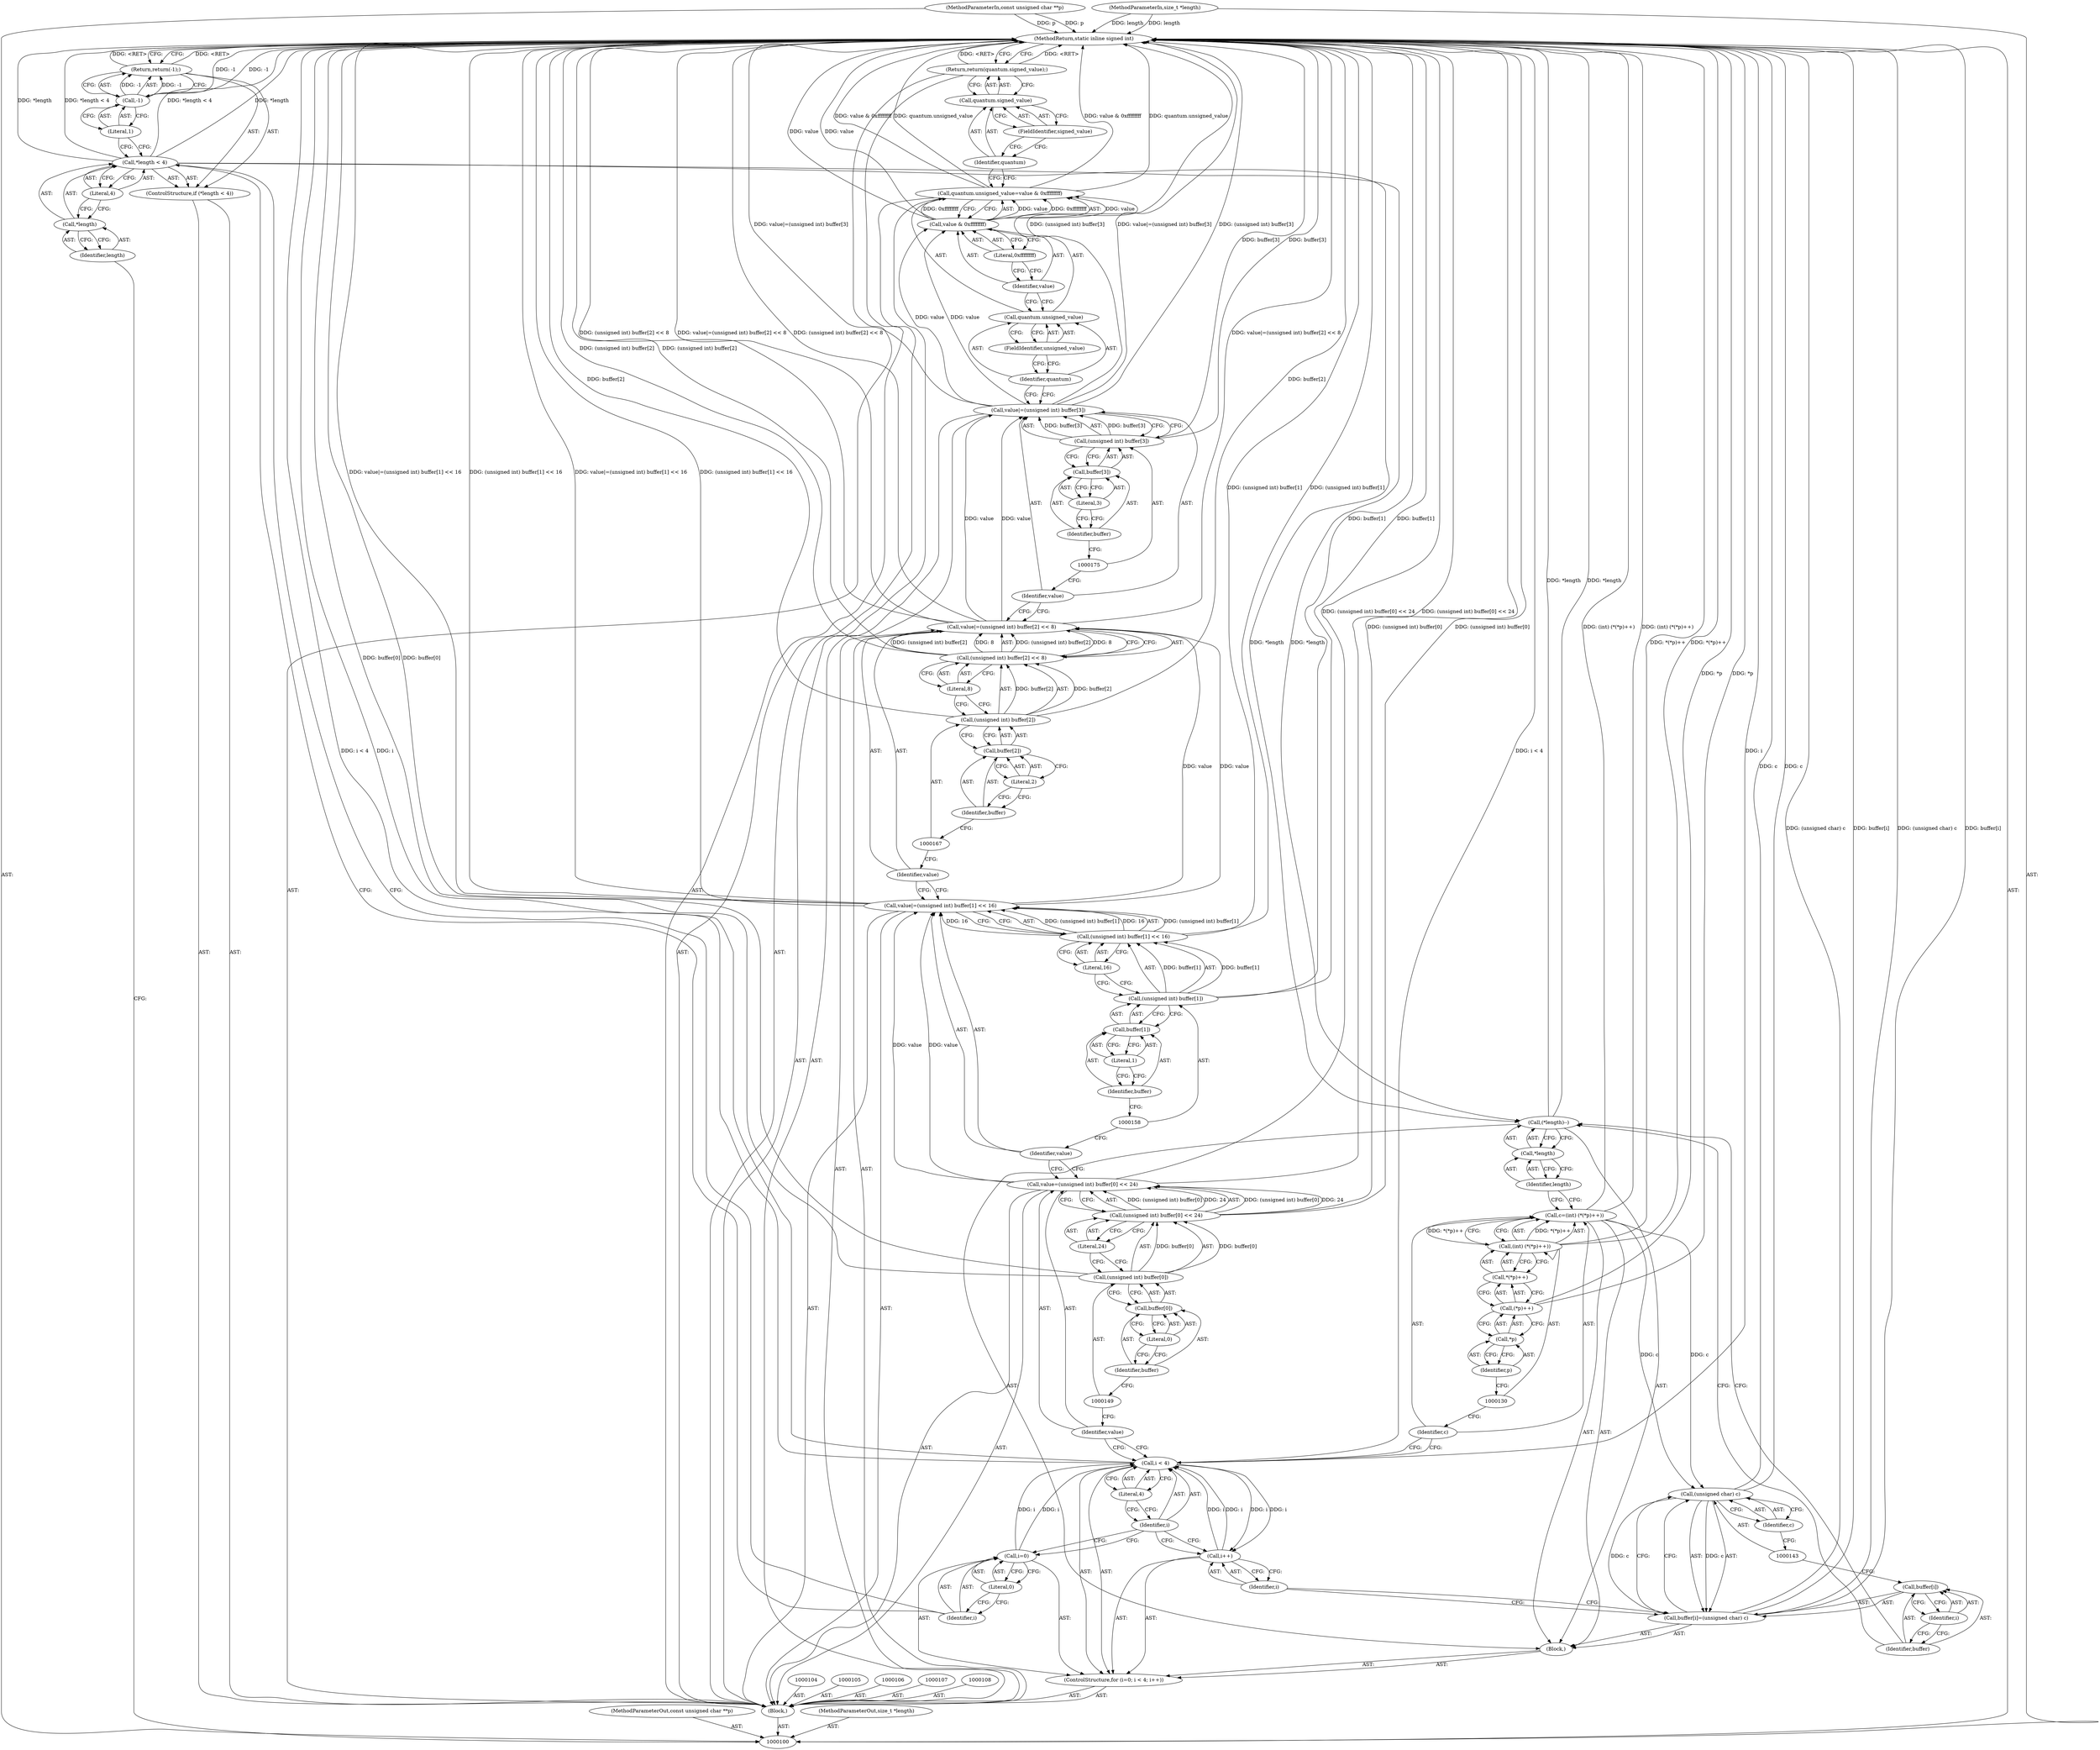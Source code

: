 digraph "0_ImageMagick_d8ab7f046587f2e9f734b687ba7e6e10147c294b_6" {
"1000190" [label="(MethodReturn,static inline signed int)"];
"1000101" [label="(MethodParameterIn,const unsigned char **p)"];
"1000258" [label="(MethodParameterOut,const unsigned char **p)"];
"1000102" [label="(MethodParameterIn,size_t *length)"];
"1000259" [label="(MethodParameterOut,size_t *length)"];
"1000113" [label="(Literal,4)"];
"1000109" [label="(ControlStructure,if (*length < 4))"];
"1000110" [label="(Call,*length < 4)"];
"1000111" [label="(Call,*length)"];
"1000112" [label="(Identifier,length)"];
"1000115" [label="(Call,-1)"];
"1000116" [label="(Literal,1)"];
"1000114" [label="(Return,return(-1);)"];
"1000121" [label="(Call,i < 4)"];
"1000122" [label="(Identifier,i)"];
"1000123" [label="(Literal,4)"];
"1000124" [label="(Call,i++)"];
"1000125" [label="(Identifier,i)"];
"1000117" [label="(ControlStructure,for (i=0; i < 4; i++))"];
"1000118" [label="(Call,i=0)"];
"1000119" [label="(Identifier,i)"];
"1000120" [label="(Literal,0)"];
"1000126" [label="(Block,)"];
"1000131" [label="(Call,*(*p)++)"];
"1000132" [label="(Call,(*p)++)"];
"1000133" [label="(Call,*p)"];
"1000134" [label="(Identifier,p)"];
"1000127" [label="(Call,c=(int) (*(*p)++))"];
"1000128" [label="(Identifier,c)"];
"1000129" [label="(Call,(int) (*(*p)++))"];
"1000103" [label="(Block,)"];
"1000135" [label="(Call,(*length)--)"];
"1000136" [label="(Call,*length)"];
"1000137" [label="(Identifier,length)"];
"1000141" [label="(Identifier,i)"];
"1000142" [label="(Call,(unsigned char) c)"];
"1000144" [label="(Identifier,c)"];
"1000138" [label="(Call,buffer[i]=(unsigned char) c)"];
"1000139" [label="(Call,buffer[i])"];
"1000140" [label="(Identifier,buffer)"];
"1000145" [label="(Call,value=(unsigned int) buffer[0] << 24)"];
"1000146" [label="(Identifier,value)"];
"1000150" [label="(Call,buffer[0])"];
"1000151" [label="(Identifier,buffer)"];
"1000152" [label="(Literal,0)"];
"1000153" [label="(Literal,24)"];
"1000147" [label="(Call,(unsigned int) buffer[0] << 24)"];
"1000148" [label="(Call,(unsigned int) buffer[0])"];
"1000154" [label="(Call,value|=(unsigned int) buffer[1] << 16)"];
"1000155" [label="(Identifier,value)"];
"1000159" [label="(Call,buffer[1])"];
"1000160" [label="(Identifier,buffer)"];
"1000161" [label="(Literal,1)"];
"1000162" [label="(Literal,16)"];
"1000156" [label="(Call,(unsigned int) buffer[1] << 16)"];
"1000157" [label="(Call,(unsigned int) buffer[1])"];
"1000163" [label="(Call,value|=(unsigned int) buffer[2] << 8)"];
"1000164" [label="(Identifier,value)"];
"1000168" [label="(Call,buffer[2])"];
"1000169" [label="(Identifier,buffer)"];
"1000170" [label="(Literal,2)"];
"1000171" [label="(Literal,8)"];
"1000165" [label="(Call,(unsigned int) buffer[2] << 8)"];
"1000166" [label="(Call,(unsigned int) buffer[2])"];
"1000172" [label="(Call,value|=(unsigned int) buffer[3])"];
"1000173" [label="(Identifier,value)"];
"1000176" [label="(Call,buffer[3])"];
"1000177" [label="(Identifier,buffer)"];
"1000178" [label="(Literal,3)"];
"1000174" [label="(Call,(unsigned int) buffer[3])"];
"1000182" [label="(FieldIdentifier,unsigned_value)"];
"1000179" [label="(Call,quantum.unsigned_value=value & 0xffffffff)"];
"1000180" [label="(Call,quantum.unsigned_value)"];
"1000181" [label="(Identifier,quantum)"];
"1000183" [label="(Call,value & 0xffffffff)"];
"1000184" [label="(Identifier,value)"];
"1000185" [label="(Literal,0xffffffff)"];
"1000187" [label="(Call,quantum.signed_value)"];
"1000188" [label="(Identifier,quantum)"];
"1000189" [label="(FieldIdentifier,signed_value)"];
"1000186" [label="(Return,return(quantum.signed_value);)"];
"1000190" -> "1000100"  [label="AST: "];
"1000190" -> "1000114"  [label="CFG: "];
"1000190" -> "1000186"  [label="CFG: "];
"1000186" -> "1000190"  [label="DDG: <RET>"];
"1000114" -> "1000190"  [label="DDG: <RET>"];
"1000157" -> "1000190"  [label="DDG: buffer[1]"];
"1000166" -> "1000190"  [label="DDG: buffer[2]"];
"1000156" -> "1000190"  [label="DDG: (unsigned int) buffer[1]"];
"1000154" -> "1000190"  [label="DDG: value|=(unsigned int) buffer[1] << 16"];
"1000154" -> "1000190"  [label="DDG: (unsigned int) buffer[1] << 16"];
"1000148" -> "1000190"  [label="DDG: buffer[0]"];
"1000163" -> "1000190"  [label="DDG: value|=(unsigned int) buffer[2] << 8"];
"1000163" -> "1000190"  [label="DDG: (unsigned int) buffer[2] << 8"];
"1000172" -> "1000190"  [label="DDG: (unsigned int) buffer[3]"];
"1000172" -> "1000190"  [label="DDG: value|=(unsigned int) buffer[3]"];
"1000138" -> "1000190"  [label="DDG: (unsigned char) c"];
"1000138" -> "1000190"  [label="DDG: buffer[i]"];
"1000165" -> "1000190"  [label="DDG: (unsigned int) buffer[2]"];
"1000183" -> "1000190"  [label="DDG: value"];
"1000127" -> "1000190"  [label="DDG: (int) (*(*p)++)"];
"1000142" -> "1000190"  [label="DDG: c"];
"1000115" -> "1000190"  [label="DDG: -1"];
"1000121" -> "1000190"  [label="DDG: i < 4"];
"1000121" -> "1000190"  [label="DDG: i"];
"1000179" -> "1000190"  [label="DDG: quantum.unsigned_value"];
"1000179" -> "1000190"  [label="DDG: value & 0xffffffff"];
"1000147" -> "1000190"  [label="DDG: (unsigned int) buffer[0]"];
"1000174" -> "1000190"  [label="DDG: buffer[3]"];
"1000132" -> "1000190"  [label="DDG: *p"];
"1000102" -> "1000190"  [label="DDG: length"];
"1000101" -> "1000190"  [label="DDG: p"];
"1000110" -> "1000190"  [label="DDG: *length < 4"];
"1000110" -> "1000190"  [label="DDG: *length"];
"1000135" -> "1000190"  [label="DDG: *length"];
"1000145" -> "1000190"  [label="DDG: (unsigned int) buffer[0] << 24"];
"1000129" -> "1000190"  [label="DDG: *(*p)++"];
"1000101" -> "1000100"  [label="AST: "];
"1000101" -> "1000190"  [label="DDG: p"];
"1000258" -> "1000100"  [label="AST: "];
"1000102" -> "1000100"  [label="AST: "];
"1000102" -> "1000190"  [label="DDG: length"];
"1000259" -> "1000100"  [label="AST: "];
"1000113" -> "1000110"  [label="AST: "];
"1000113" -> "1000111"  [label="CFG: "];
"1000110" -> "1000113"  [label="CFG: "];
"1000109" -> "1000103"  [label="AST: "];
"1000110" -> "1000109"  [label="AST: "];
"1000114" -> "1000109"  [label="AST: "];
"1000110" -> "1000109"  [label="AST: "];
"1000110" -> "1000113"  [label="CFG: "];
"1000111" -> "1000110"  [label="AST: "];
"1000113" -> "1000110"  [label="AST: "];
"1000116" -> "1000110"  [label="CFG: "];
"1000119" -> "1000110"  [label="CFG: "];
"1000110" -> "1000190"  [label="DDG: *length < 4"];
"1000110" -> "1000190"  [label="DDG: *length"];
"1000110" -> "1000135"  [label="DDG: *length"];
"1000111" -> "1000110"  [label="AST: "];
"1000111" -> "1000112"  [label="CFG: "];
"1000112" -> "1000111"  [label="AST: "];
"1000113" -> "1000111"  [label="CFG: "];
"1000112" -> "1000111"  [label="AST: "];
"1000112" -> "1000100"  [label="CFG: "];
"1000111" -> "1000112"  [label="CFG: "];
"1000115" -> "1000114"  [label="AST: "];
"1000115" -> "1000116"  [label="CFG: "];
"1000116" -> "1000115"  [label="AST: "];
"1000114" -> "1000115"  [label="CFG: "];
"1000115" -> "1000190"  [label="DDG: -1"];
"1000115" -> "1000114"  [label="DDG: -1"];
"1000116" -> "1000115"  [label="AST: "];
"1000116" -> "1000110"  [label="CFG: "];
"1000115" -> "1000116"  [label="CFG: "];
"1000114" -> "1000109"  [label="AST: "];
"1000114" -> "1000115"  [label="CFG: "];
"1000115" -> "1000114"  [label="AST: "];
"1000190" -> "1000114"  [label="CFG: "];
"1000114" -> "1000190"  [label="DDG: <RET>"];
"1000115" -> "1000114"  [label="DDG: -1"];
"1000121" -> "1000117"  [label="AST: "];
"1000121" -> "1000123"  [label="CFG: "];
"1000122" -> "1000121"  [label="AST: "];
"1000123" -> "1000121"  [label="AST: "];
"1000128" -> "1000121"  [label="CFG: "];
"1000146" -> "1000121"  [label="CFG: "];
"1000121" -> "1000190"  [label="DDG: i < 4"];
"1000121" -> "1000190"  [label="DDG: i"];
"1000124" -> "1000121"  [label="DDG: i"];
"1000118" -> "1000121"  [label="DDG: i"];
"1000121" -> "1000124"  [label="DDG: i"];
"1000122" -> "1000121"  [label="AST: "];
"1000122" -> "1000118"  [label="CFG: "];
"1000122" -> "1000124"  [label="CFG: "];
"1000123" -> "1000122"  [label="CFG: "];
"1000123" -> "1000121"  [label="AST: "];
"1000123" -> "1000122"  [label="CFG: "];
"1000121" -> "1000123"  [label="CFG: "];
"1000124" -> "1000117"  [label="AST: "];
"1000124" -> "1000125"  [label="CFG: "];
"1000125" -> "1000124"  [label="AST: "];
"1000122" -> "1000124"  [label="CFG: "];
"1000124" -> "1000121"  [label="DDG: i"];
"1000121" -> "1000124"  [label="DDG: i"];
"1000125" -> "1000124"  [label="AST: "];
"1000125" -> "1000138"  [label="CFG: "];
"1000124" -> "1000125"  [label="CFG: "];
"1000117" -> "1000103"  [label="AST: "];
"1000118" -> "1000117"  [label="AST: "];
"1000121" -> "1000117"  [label="AST: "];
"1000124" -> "1000117"  [label="AST: "];
"1000126" -> "1000117"  [label="AST: "];
"1000118" -> "1000117"  [label="AST: "];
"1000118" -> "1000120"  [label="CFG: "];
"1000119" -> "1000118"  [label="AST: "];
"1000120" -> "1000118"  [label="AST: "];
"1000122" -> "1000118"  [label="CFG: "];
"1000118" -> "1000121"  [label="DDG: i"];
"1000119" -> "1000118"  [label="AST: "];
"1000119" -> "1000110"  [label="CFG: "];
"1000120" -> "1000119"  [label="CFG: "];
"1000120" -> "1000118"  [label="AST: "];
"1000120" -> "1000119"  [label="CFG: "];
"1000118" -> "1000120"  [label="CFG: "];
"1000126" -> "1000117"  [label="AST: "];
"1000127" -> "1000126"  [label="AST: "];
"1000135" -> "1000126"  [label="AST: "];
"1000138" -> "1000126"  [label="AST: "];
"1000131" -> "1000129"  [label="AST: "];
"1000131" -> "1000132"  [label="CFG: "];
"1000132" -> "1000131"  [label="AST: "];
"1000129" -> "1000131"  [label="CFG: "];
"1000132" -> "1000131"  [label="AST: "];
"1000132" -> "1000133"  [label="CFG: "];
"1000133" -> "1000132"  [label="AST: "];
"1000131" -> "1000132"  [label="CFG: "];
"1000132" -> "1000190"  [label="DDG: *p"];
"1000133" -> "1000132"  [label="AST: "];
"1000133" -> "1000134"  [label="CFG: "];
"1000134" -> "1000133"  [label="AST: "];
"1000132" -> "1000133"  [label="CFG: "];
"1000134" -> "1000133"  [label="AST: "];
"1000134" -> "1000130"  [label="CFG: "];
"1000133" -> "1000134"  [label="CFG: "];
"1000127" -> "1000126"  [label="AST: "];
"1000127" -> "1000129"  [label="CFG: "];
"1000128" -> "1000127"  [label="AST: "];
"1000129" -> "1000127"  [label="AST: "];
"1000137" -> "1000127"  [label="CFG: "];
"1000127" -> "1000190"  [label="DDG: (int) (*(*p)++)"];
"1000129" -> "1000127"  [label="DDG: *(*p)++"];
"1000127" -> "1000142"  [label="DDG: c"];
"1000128" -> "1000127"  [label="AST: "];
"1000128" -> "1000121"  [label="CFG: "];
"1000130" -> "1000128"  [label="CFG: "];
"1000129" -> "1000127"  [label="AST: "];
"1000129" -> "1000131"  [label="CFG: "];
"1000130" -> "1000129"  [label="AST: "];
"1000131" -> "1000129"  [label="AST: "];
"1000127" -> "1000129"  [label="CFG: "];
"1000129" -> "1000190"  [label="DDG: *(*p)++"];
"1000129" -> "1000127"  [label="DDG: *(*p)++"];
"1000103" -> "1000100"  [label="AST: "];
"1000104" -> "1000103"  [label="AST: "];
"1000105" -> "1000103"  [label="AST: "];
"1000106" -> "1000103"  [label="AST: "];
"1000107" -> "1000103"  [label="AST: "];
"1000108" -> "1000103"  [label="AST: "];
"1000109" -> "1000103"  [label="AST: "];
"1000117" -> "1000103"  [label="AST: "];
"1000145" -> "1000103"  [label="AST: "];
"1000154" -> "1000103"  [label="AST: "];
"1000163" -> "1000103"  [label="AST: "];
"1000172" -> "1000103"  [label="AST: "];
"1000179" -> "1000103"  [label="AST: "];
"1000186" -> "1000103"  [label="AST: "];
"1000135" -> "1000126"  [label="AST: "];
"1000135" -> "1000136"  [label="CFG: "];
"1000136" -> "1000135"  [label="AST: "];
"1000140" -> "1000135"  [label="CFG: "];
"1000135" -> "1000190"  [label="DDG: *length"];
"1000110" -> "1000135"  [label="DDG: *length"];
"1000136" -> "1000135"  [label="AST: "];
"1000136" -> "1000137"  [label="CFG: "];
"1000137" -> "1000136"  [label="AST: "];
"1000135" -> "1000136"  [label="CFG: "];
"1000137" -> "1000136"  [label="AST: "];
"1000137" -> "1000127"  [label="CFG: "];
"1000136" -> "1000137"  [label="CFG: "];
"1000141" -> "1000139"  [label="AST: "];
"1000141" -> "1000140"  [label="CFG: "];
"1000139" -> "1000141"  [label="CFG: "];
"1000142" -> "1000138"  [label="AST: "];
"1000142" -> "1000144"  [label="CFG: "];
"1000143" -> "1000142"  [label="AST: "];
"1000144" -> "1000142"  [label="AST: "];
"1000138" -> "1000142"  [label="CFG: "];
"1000142" -> "1000190"  [label="DDG: c"];
"1000142" -> "1000138"  [label="DDG: c"];
"1000127" -> "1000142"  [label="DDG: c"];
"1000144" -> "1000142"  [label="AST: "];
"1000144" -> "1000143"  [label="CFG: "];
"1000142" -> "1000144"  [label="CFG: "];
"1000138" -> "1000126"  [label="AST: "];
"1000138" -> "1000142"  [label="CFG: "];
"1000139" -> "1000138"  [label="AST: "];
"1000142" -> "1000138"  [label="AST: "];
"1000125" -> "1000138"  [label="CFG: "];
"1000138" -> "1000190"  [label="DDG: (unsigned char) c"];
"1000138" -> "1000190"  [label="DDG: buffer[i]"];
"1000142" -> "1000138"  [label="DDG: c"];
"1000139" -> "1000138"  [label="AST: "];
"1000139" -> "1000141"  [label="CFG: "];
"1000140" -> "1000139"  [label="AST: "];
"1000141" -> "1000139"  [label="AST: "];
"1000143" -> "1000139"  [label="CFG: "];
"1000140" -> "1000139"  [label="AST: "];
"1000140" -> "1000135"  [label="CFG: "];
"1000141" -> "1000140"  [label="CFG: "];
"1000145" -> "1000103"  [label="AST: "];
"1000145" -> "1000147"  [label="CFG: "];
"1000146" -> "1000145"  [label="AST: "];
"1000147" -> "1000145"  [label="AST: "];
"1000155" -> "1000145"  [label="CFG: "];
"1000145" -> "1000190"  [label="DDG: (unsigned int) buffer[0] << 24"];
"1000147" -> "1000145"  [label="DDG: (unsigned int) buffer[0]"];
"1000147" -> "1000145"  [label="DDG: 24"];
"1000145" -> "1000154"  [label="DDG: value"];
"1000146" -> "1000145"  [label="AST: "];
"1000146" -> "1000121"  [label="CFG: "];
"1000149" -> "1000146"  [label="CFG: "];
"1000150" -> "1000148"  [label="AST: "];
"1000150" -> "1000152"  [label="CFG: "];
"1000151" -> "1000150"  [label="AST: "];
"1000152" -> "1000150"  [label="AST: "];
"1000148" -> "1000150"  [label="CFG: "];
"1000151" -> "1000150"  [label="AST: "];
"1000151" -> "1000149"  [label="CFG: "];
"1000152" -> "1000151"  [label="CFG: "];
"1000152" -> "1000150"  [label="AST: "];
"1000152" -> "1000151"  [label="CFG: "];
"1000150" -> "1000152"  [label="CFG: "];
"1000153" -> "1000147"  [label="AST: "];
"1000153" -> "1000148"  [label="CFG: "];
"1000147" -> "1000153"  [label="CFG: "];
"1000147" -> "1000145"  [label="AST: "];
"1000147" -> "1000153"  [label="CFG: "];
"1000148" -> "1000147"  [label="AST: "];
"1000153" -> "1000147"  [label="AST: "];
"1000145" -> "1000147"  [label="CFG: "];
"1000147" -> "1000190"  [label="DDG: (unsigned int) buffer[0]"];
"1000147" -> "1000145"  [label="DDG: (unsigned int) buffer[0]"];
"1000147" -> "1000145"  [label="DDG: 24"];
"1000148" -> "1000147"  [label="DDG: buffer[0]"];
"1000148" -> "1000147"  [label="AST: "];
"1000148" -> "1000150"  [label="CFG: "];
"1000149" -> "1000148"  [label="AST: "];
"1000150" -> "1000148"  [label="AST: "];
"1000153" -> "1000148"  [label="CFG: "];
"1000148" -> "1000190"  [label="DDG: buffer[0]"];
"1000148" -> "1000147"  [label="DDG: buffer[0]"];
"1000154" -> "1000103"  [label="AST: "];
"1000154" -> "1000156"  [label="CFG: "];
"1000155" -> "1000154"  [label="AST: "];
"1000156" -> "1000154"  [label="AST: "];
"1000164" -> "1000154"  [label="CFG: "];
"1000154" -> "1000190"  [label="DDG: value|=(unsigned int) buffer[1] << 16"];
"1000154" -> "1000190"  [label="DDG: (unsigned int) buffer[1] << 16"];
"1000145" -> "1000154"  [label="DDG: value"];
"1000156" -> "1000154"  [label="DDG: (unsigned int) buffer[1]"];
"1000156" -> "1000154"  [label="DDG: 16"];
"1000154" -> "1000163"  [label="DDG: value"];
"1000155" -> "1000154"  [label="AST: "];
"1000155" -> "1000145"  [label="CFG: "];
"1000158" -> "1000155"  [label="CFG: "];
"1000159" -> "1000157"  [label="AST: "];
"1000159" -> "1000161"  [label="CFG: "];
"1000160" -> "1000159"  [label="AST: "];
"1000161" -> "1000159"  [label="AST: "];
"1000157" -> "1000159"  [label="CFG: "];
"1000160" -> "1000159"  [label="AST: "];
"1000160" -> "1000158"  [label="CFG: "];
"1000161" -> "1000160"  [label="CFG: "];
"1000161" -> "1000159"  [label="AST: "];
"1000161" -> "1000160"  [label="CFG: "];
"1000159" -> "1000161"  [label="CFG: "];
"1000162" -> "1000156"  [label="AST: "];
"1000162" -> "1000157"  [label="CFG: "];
"1000156" -> "1000162"  [label="CFG: "];
"1000156" -> "1000154"  [label="AST: "];
"1000156" -> "1000162"  [label="CFG: "];
"1000157" -> "1000156"  [label="AST: "];
"1000162" -> "1000156"  [label="AST: "];
"1000154" -> "1000156"  [label="CFG: "];
"1000156" -> "1000190"  [label="DDG: (unsigned int) buffer[1]"];
"1000156" -> "1000154"  [label="DDG: (unsigned int) buffer[1]"];
"1000156" -> "1000154"  [label="DDG: 16"];
"1000157" -> "1000156"  [label="DDG: buffer[1]"];
"1000157" -> "1000156"  [label="AST: "];
"1000157" -> "1000159"  [label="CFG: "];
"1000158" -> "1000157"  [label="AST: "];
"1000159" -> "1000157"  [label="AST: "];
"1000162" -> "1000157"  [label="CFG: "];
"1000157" -> "1000190"  [label="DDG: buffer[1]"];
"1000157" -> "1000156"  [label="DDG: buffer[1]"];
"1000163" -> "1000103"  [label="AST: "];
"1000163" -> "1000165"  [label="CFG: "];
"1000164" -> "1000163"  [label="AST: "];
"1000165" -> "1000163"  [label="AST: "];
"1000173" -> "1000163"  [label="CFG: "];
"1000163" -> "1000190"  [label="DDG: value|=(unsigned int) buffer[2] << 8"];
"1000163" -> "1000190"  [label="DDG: (unsigned int) buffer[2] << 8"];
"1000154" -> "1000163"  [label="DDG: value"];
"1000165" -> "1000163"  [label="DDG: (unsigned int) buffer[2]"];
"1000165" -> "1000163"  [label="DDG: 8"];
"1000163" -> "1000172"  [label="DDG: value"];
"1000164" -> "1000163"  [label="AST: "];
"1000164" -> "1000154"  [label="CFG: "];
"1000167" -> "1000164"  [label="CFG: "];
"1000168" -> "1000166"  [label="AST: "];
"1000168" -> "1000170"  [label="CFG: "];
"1000169" -> "1000168"  [label="AST: "];
"1000170" -> "1000168"  [label="AST: "];
"1000166" -> "1000168"  [label="CFG: "];
"1000169" -> "1000168"  [label="AST: "];
"1000169" -> "1000167"  [label="CFG: "];
"1000170" -> "1000169"  [label="CFG: "];
"1000170" -> "1000168"  [label="AST: "];
"1000170" -> "1000169"  [label="CFG: "];
"1000168" -> "1000170"  [label="CFG: "];
"1000171" -> "1000165"  [label="AST: "];
"1000171" -> "1000166"  [label="CFG: "];
"1000165" -> "1000171"  [label="CFG: "];
"1000165" -> "1000163"  [label="AST: "];
"1000165" -> "1000171"  [label="CFG: "];
"1000166" -> "1000165"  [label="AST: "];
"1000171" -> "1000165"  [label="AST: "];
"1000163" -> "1000165"  [label="CFG: "];
"1000165" -> "1000190"  [label="DDG: (unsigned int) buffer[2]"];
"1000165" -> "1000163"  [label="DDG: (unsigned int) buffer[2]"];
"1000165" -> "1000163"  [label="DDG: 8"];
"1000166" -> "1000165"  [label="DDG: buffer[2]"];
"1000166" -> "1000165"  [label="AST: "];
"1000166" -> "1000168"  [label="CFG: "];
"1000167" -> "1000166"  [label="AST: "];
"1000168" -> "1000166"  [label="AST: "];
"1000171" -> "1000166"  [label="CFG: "];
"1000166" -> "1000190"  [label="DDG: buffer[2]"];
"1000166" -> "1000165"  [label="DDG: buffer[2]"];
"1000172" -> "1000103"  [label="AST: "];
"1000172" -> "1000174"  [label="CFG: "];
"1000173" -> "1000172"  [label="AST: "];
"1000174" -> "1000172"  [label="AST: "];
"1000181" -> "1000172"  [label="CFG: "];
"1000172" -> "1000190"  [label="DDG: (unsigned int) buffer[3]"];
"1000172" -> "1000190"  [label="DDG: value|=(unsigned int) buffer[3]"];
"1000163" -> "1000172"  [label="DDG: value"];
"1000174" -> "1000172"  [label="DDG: buffer[3]"];
"1000172" -> "1000183"  [label="DDG: value"];
"1000173" -> "1000172"  [label="AST: "];
"1000173" -> "1000163"  [label="CFG: "];
"1000175" -> "1000173"  [label="CFG: "];
"1000176" -> "1000174"  [label="AST: "];
"1000176" -> "1000178"  [label="CFG: "];
"1000177" -> "1000176"  [label="AST: "];
"1000178" -> "1000176"  [label="AST: "];
"1000174" -> "1000176"  [label="CFG: "];
"1000177" -> "1000176"  [label="AST: "];
"1000177" -> "1000175"  [label="CFG: "];
"1000178" -> "1000177"  [label="CFG: "];
"1000178" -> "1000176"  [label="AST: "];
"1000178" -> "1000177"  [label="CFG: "];
"1000176" -> "1000178"  [label="CFG: "];
"1000174" -> "1000172"  [label="AST: "];
"1000174" -> "1000176"  [label="CFG: "];
"1000175" -> "1000174"  [label="AST: "];
"1000176" -> "1000174"  [label="AST: "];
"1000172" -> "1000174"  [label="CFG: "];
"1000174" -> "1000190"  [label="DDG: buffer[3]"];
"1000174" -> "1000172"  [label="DDG: buffer[3]"];
"1000182" -> "1000180"  [label="AST: "];
"1000182" -> "1000181"  [label="CFG: "];
"1000180" -> "1000182"  [label="CFG: "];
"1000179" -> "1000103"  [label="AST: "];
"1000179" -> "1000183"  [label="CFG: "];
"1000180" -> "1000179"  [label="AST: "];
"1000183" -> "1000179"  [label="AST: "];
"1000188" -> "1000179"  [label="CFG: "];
"1000179" -> "1000190"  [label="DDG: quantum.unsigned_value"];
"1000179" -> "1000190"  [label="DDG: value & 0xffffffff"];
"1000183" -> "1000179"  [label="DDG: value"];
"1000183" -> "1000179"  [label="DDG: 0xffffffff"];
"1000180" -> "1000179"  [label="AST: "];
"1000180" -> "1000182"  [label="CFG: "];
"1000181" -> "1000180"  [label="AST: "];
"1000182" -> "1000180"  [label="AST: "];
"1000184" -> "1000180"  [label="CFG: "];
"1000181" -> "1000180"  [label="AST: "];
"1000181" -> "1000172"  [label="CFG: "];
"1000182" -> "1000181"  [label="CFG: "];
"1000183" -> "1000179"  [label="AST: "];
"1000183" -> "1000185"  [label="CFG: "];
"1000184" -> "1000183"  [label="AST: "];
"1000185" -> "1000183"  [label="AST: "];
"1000179" -> "1000183"  [label="CFG: "];
"1000183" -> "1000190"  [label="DDG: value"];
"1000183" -> "1000179"  [label="DDG: value"];
"1000183" -> "1000179"  [label="DDG: 0xffffffff"];
"1000172" -> "1000183"  [label="DDG: value"];
"1000184" -> "1000183"  [label="AST: "];
"1000184" -> "1000180"  [label="CFG: "];
"1000185" -> "1000184"  [label="CFG: "];
"1000185" -> "1000183"  [label="AST: "];
"1000185" -> "1000184"  [label="CFG: "];
"1000183" -> "1000185"  [label="CFG: "];
"1000187" -> "1000186"  [label="AST: "];
"1000187" -> "1000189"  [label="CFG: "];
"1000188" -> "1000187"  [label="AST: "];
"1000189" -> "1000187"  [label="AST: "];
"1000186" -> "1000187"  [label="CFG: "];
"1000188" -> "1000187"  [label="AST: "];
"1000188" -> "1000179"  [label="CFG: "];
"1000189" -> "1000188"  [label="CFG: "];
"1000189" -> "1000187"  [label="AST: "];
"1000189" -> "1000188"  [label="CFG: "];
"1000187" -> "1000189"  [label="CFG: "];
"1000186" -> "1000103"  [label="AST: "];
"1000186" -> "1000187"  [label="CFG: "];
"1000187" -> "1000186"  [label="AST: "];
"1000190" -> "1000186"  [label="CFG: "];
"1000186" -> "1000190"  [label="DDG: <RET>"];
}

